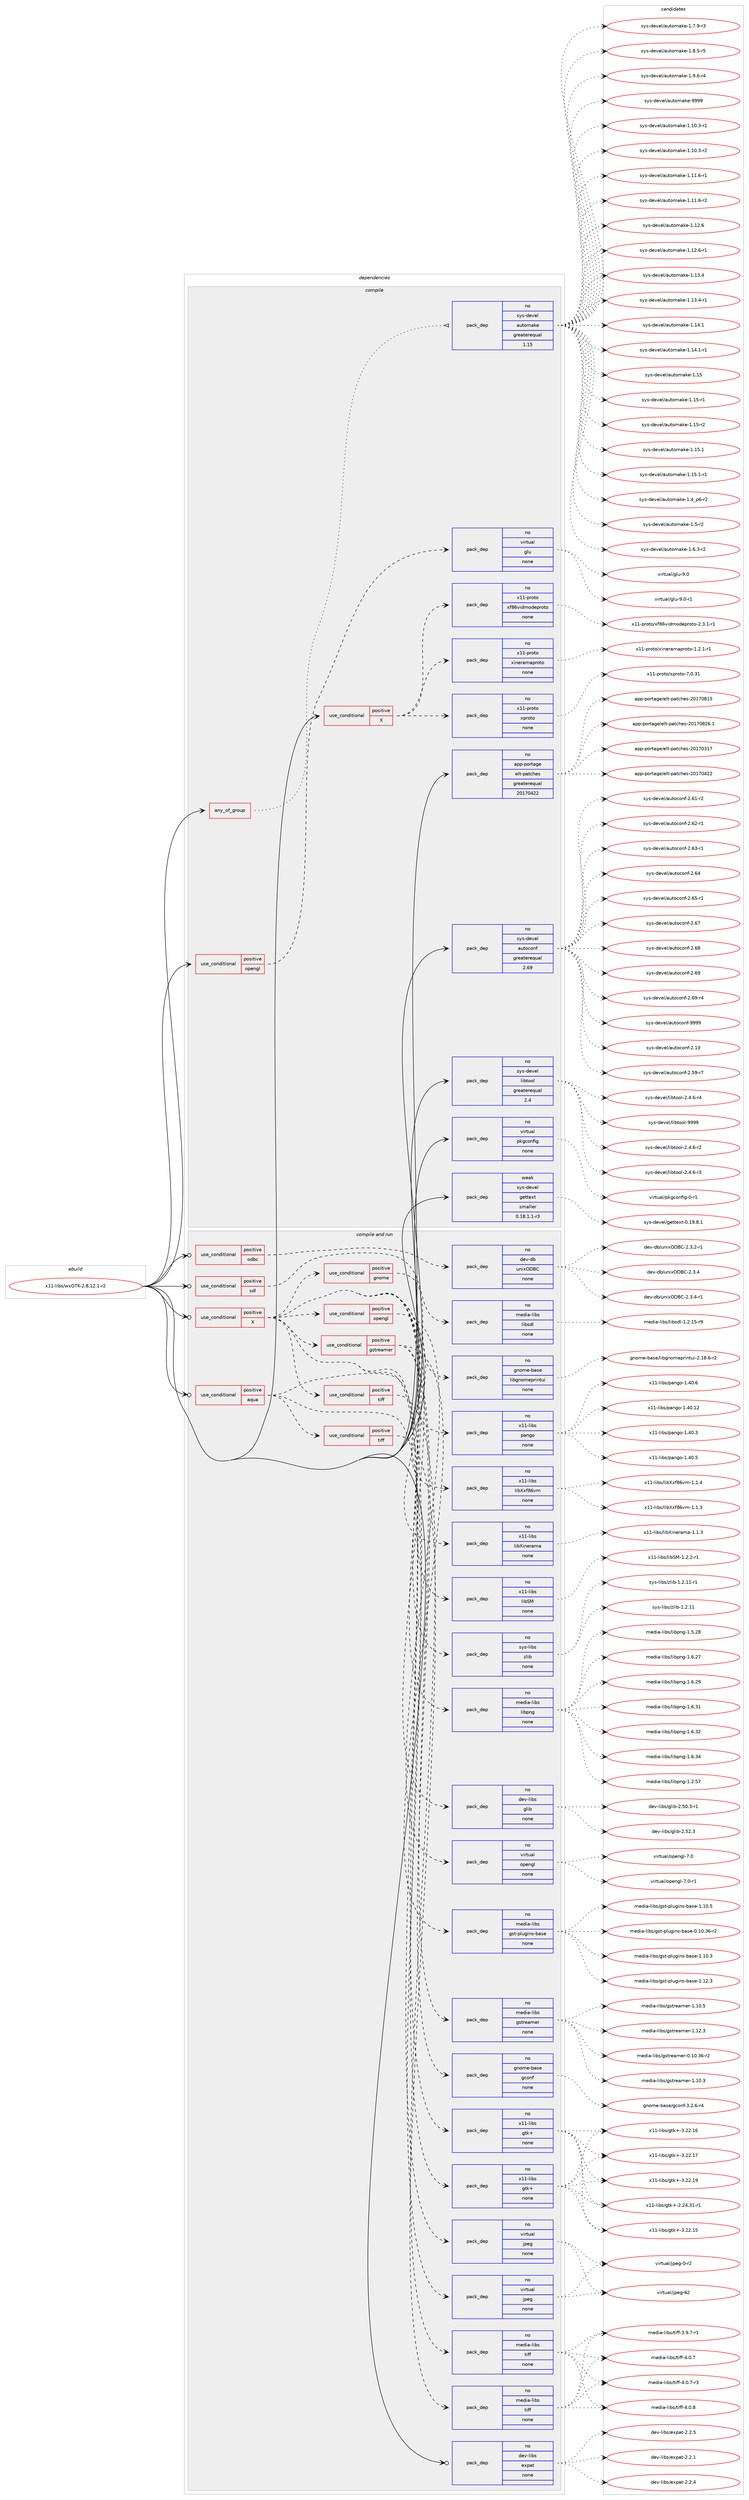 digraph prolog {

# *************
# Graph options
# *************

newrank=true;
concentrate=true;
compound=true;
graph [rankdir=LR,fontname=Helvetica,fontsize=10,ranksep=1.5];#, ranksep=2.5, nodesep=0.2];
edge  [arrowhead=vee];
node  [fontname=Helvetica,fontsize=10];

# **********
# The ebuild
# **********

subgraph cluster_leftcol {
color=gray;
rank=same;
label=<<i>ebuild</i>>;
id [label="x11-libs/wxGTK-2.8.12.1-r2", color=red, width=4, href="../x11-libs/wxGTK-2.8.12.1-r2.svg"];
}

# ****************
# The dependencies
# ****************

subgraph cluster_midcol {
color=gray;
label=<<i>dependencies</i>>;
subgraph cluster_compile {
fillcolor="#eeeeee";
style=filled;
label=<<i>compile</i>>;
subgraph any9407 {
dependency520731 [label=<<TABLE BORDER="0" CELLBORDER="1" CELLSPACING="0" CELLPADDING="4"><TR><TD CELLPADDING="10">any_of_group</TD></TR></TABLE>>, shape=none, color=red];subgraph pack388108 {
dependency520732 [label=<<TABLE BORDER="0" CELLBORDER="1" CELLSPACING="0" CELLPADDING="4" WIDTH="220"><TR><TD ROWSPAN="6" CELLPADDING="30">pack_dep</TD></TR><TR><TD WIDTH="110">no</TD></TR><TR><TD>sys-devel</TD></TR><TR><TD>automake</TD></TR><TR><TD>greaterequal</TD></TR><TR><TD>1.15</TD></TR></TABLE>>, shape=none, color=blue];
}
dependency520731:e -> dependency520732:w [weight=20,style="dotted",arrowhead="oinv"];
}
id:e -> dependency520731:w [weight=20,style="solid",arrowhead="vee"];
subgraph cond122873 {
dependency520733 [label=<<TABLE BORDER="0" CELLBORDER="1" CELLSPACING="0" CELLPADDING="4"><TR><TD ROWSPAN="3" CELLPADDING="10">use_conditional</TD></TR><TR><TD>positive</TD></TR><TR><TD>X</TD></TR></TABLE>>, shape=none, color=red];
subgraph pack388109 {
dependency520734 [label=<<TABLE BORDER="0" CELLBORDER="1" CELLSPACING="0" CELLPADDING="4" WIDTH="220"><TR><TD ROWSPAN="6" CELLPADDING="30">pack_dep</TD></TR><TR><TD WIDTH="110">no</TD></TR><TR><TD>x11-proto</TD></TR><TR><TD>xproto</TD></TR><TR><TD>none</TD></TR><TR><TD></TD></TR></TABLE>>, shape=none, color=blue];
}
dependency520733:e -> dependency520734:w [weight=20,style="dashed",arrowhead="vee"];
subgraph pack388110 {
dependency520735 [label=<<TABLE BORDER="0" CELLBORDER="1" CELLSPACING="0" CELLPADDING="4" WIDTH="220"><TR><TD ROWSPAN="6" CELLPADDING="30">pack_dep</TD></TR><TR><TD WIDTH="110">no</TD></TR><TR><TD>x11-proto</TD></TR><TR><TD>xineramaproto</TD></TR><TR><TD>none</TD></TR><TR><TD></TD></TR></TABLE>>, shape=none, color=blue];
}
dependency520733:e -> dependency520735:w [weight=20,style="dashed",arrowhead="vee"];
subgraph pack388111 {
dependency520736 [label=<<TABLE BORDER="0" CELLBORDER="1" CELLSPACING="0" CELLPADDING="4" WIDTH="220"><TR><TD ROWSPAN="6" CELLPADDING="30">pack_dep</TD></TR><TR><TD WIDTH="110">no</TD></TR><TR><TD>x11-proto</TD></TR><TR><TD>xf86vidmodeproto</TD></TR><TR><TD>none</TD></TR><TR><TD></TD></TR></TABLE>>, shape=none, color=blue];
}
dependency520733:e -> dependency520736:w [weight=20,style="dashed",arrowhead="vee"];
}
id:e -> dependency520733:w [weight=20,style="solid",arrowhead="vee"];
subgraph cond122874 {
dependency520737 [label=<<TABLE BORDER="0" CELLBORDER="1" CELLSPACING="0" CELLPADDING="4"><TR><TD ROWSPAN="3" CELLPADDING="10">use_conditional</TD></TR><TR><TD>positive</TD></TR><TR><TD>opengl</TD></TR></TABLE>>, shape=none, color=red];
subgraph pack388112 {
dependency520738 [label=<<TABLE BORDER="0" CELLBORDER="1" CELLSPACING="0" CELLPADDING="4" WIDTH="220"><TR><TD ROWSPAN="6" CELLPADDING="30">pack_dep</TD></TR><TR><TD WIDTH="110">no</TD></TR><TR><TD>virtual</TD></TR><TR><TD>glu</TD></TR><TR><TD>none</TD></TR><TR><TD></TD></TR></TABLE>>, shape=none, color=blue];
}
dependency520737:e -> dependency520738:w [weight=20,style="dashed",arrowhead="vee"];
}
id:e -> dependency520737:w [weight=20,style="solid",arrowhead="vee"];
subgraph pack388113 {
dependency520739 [label=<<TABLE BORDER="0" CELLBORDER="1" CELLSPACING="0" CELLPADDING="4" WIDTH="220"><TR><TD ROWSPAN="6" CELLPADDING="30">pack_dep</TD></TR><TR><TD WIDTH="110">no</TD></TR><TR><TD>app-portage</TD></TR><TR><TD>elt-patches</TD></TR><TR><TD>greaterequal</TD></TR><TR><TD>20170422</TD></TR></TABLE>>, shape=none, color=blue];
}
id:e -> dependency520739:w [weight=20,style="solid",arrowhead="vee"];
subgraph pack388114 {
dependency520740 [label=<<TABLE BORDER="0" CELLBORDER="1" CELLSPACING="0" CELLPADDING="4" WIDTH="220"><TR><TD ROWSPAN="6" CELLPADDING="30">pack_dep</TD></TR><TR><TD WIDTH="110">no</TD></TR><TR><TD>sys-devel</TD></TR><TR><TD>autoconf</TD></TR><TR><TD>greaterequal</TD></TR><TR><TD>2.69</TD></TR></TABLE>>, shape=none, color=blue];
}
id:e -> dependency520740:w [weight=20,style="solid",arrowhead="vee"];
subgraph pack388115 {
dependency520741 [label=<<TABLE BORDER="0" CELLBORDER="1" CELLSPACING="0" CELLPADDING="4" WIDTH="220"><TR><TD ROWSPAN="6" CELLPADDING="30">pack_dep</TD></TR><TR><TD WIDTH="110">no</TD></TR><TR><TD>sys-devel</TD></TR><TR><TD>libtool</TD></TR><TR><TD>greaterequal</TD></TR><TR><TD>2.4</TD></TR></TABLE>>, shape=none, color=blue];
}
id:e -> dependency520741:w [weight=20,style="solid",arrowhead="vee"];
subgraph pack388116 {
dependency520742 [label=<<TABLE BORDER="0" CELLBORDER="1" CELLSPACING="0" CELLPADDING="4" WIDTH="220"><TR><TD ROWSPAN="6" CELLPADDING="30">pack_dep</TD></TR><TR><TD WIDTH="110">no</TD></TR><TR><TD>virtual</TD></TR><TR><TD>pkgconfig</TD></TR><TR><TD>none</TD></TR><TR><TD></TD></TR></TABLE>>, shape=none, color=blue];
}
id:e -> dependency520742:w [weight=20,style="solid",arrowhead="vee"];
subgraph pack388117 {
dependency520743 [label=<<TABLE BORDER="0" CELLBORDER="1" CELLSPACING="0" CELLPADDING="4" WIDTH="220"><TR><TD ROWSPAN="6" CELLPADDING="30">pack_dep</TD></TR><TR><TD WIDTH="110">weak</TD></TR><TR><TD>sys-devel</TD></TR><TR><TD>gettext</TD></TR><TR><TD>smaller</TD></TR><TR><TD>0.18.1.1-r3</TD></TR></TABLE>>, shape=none, color=blue];
}
id:e -> dependency520743:w [weight=20,style="solid",arrowhead="vee"];
}
subgraph cluster_compileandrun {
fillcolor="#eeeeee";
style=filled;
label=<<i>compile and run</i>>;
subgraph cond122875 {
dependency520744 [label=<<TABLE BORDER="0" CELLBORDER="1" CELLSPACING="0" CELLPADDING="4"><TR><TD ROWSPAN="3" CELLPADDING="10">use_conditional</TD></TR><TR><TD>positive</TD></TR><TR><TD>X</TD></TR></TABLE>>, shape=none, color=red];
subgraph pack388118 {
dependency520745 [label=<<TABLE BORDER="0" CELLBORDER="1" CELLSPACING="0" CELLPADDING="4" WIDTH="220"><TR><TD ROWSPAN="6" CELLPADDING="30">pack_dep</TD></TR><TR><TD WIDTH="110">no</TD></TR><TR><TD>dev-libs</TD></TR><TR><TD>glib</TD></TR><TR><TD>none</TD></TR><TR><TD></TD></TR></TABLE>>, shape=none, color=blue];
}
dependency520744:e -> dependency520745:w [weight=20,style="dashed",arrowhead="vee"];
subgraph pack388119 {
dependency520746 [label=<<TABLE BORDER="0" CELLBORDER="1" CELLSPACING="0" CELLPADDING="4" WIDTH="220"><TR><TD ROWSPAN="6" CELLPADDING="30">pack_dep</TD></TR><TR><TD WIDTH="110">no</TD></TR><TR><TD>media-libs</TD></TR><TR><TD>libpng</TD></TR><TR><TD>none</TD></TR><TR><TD></TD></TR></TABLE>>, shape=none, color=blue];
}
dependency520744:e -> dependency520746:w [weight=20,style="dashed",arrowhead="vee"];
subgraph pack388120 {
dependency520747 [label=<<TABLE BORDER="0" CELLBORDER="1" CELLSPACING="0" CELLPADDING="4" WIDTH="220"><TR><TD ROWSPAN="6" CELLPADDING="30">pack_dep</TD></TR><TR><TD WIDTH="110">no</TD></TR><TR><TD>sys-libs</TD></TR><TR><TD>zlib</TD></TR><TR><TD>none</TD></TR><TR><TD></TD></TR></TABLE>>, shape=none, color=blue];
}
dependency520744:e -> dependency520747:w [weight=20,style="dashed",arrowhead="vee"];
subgraph pack388121 {
dependency520748 [label=<<TABLE BORDER="0" CELLBORDER="1" CELLSPACING="0" CELLPADDING="4" WIDTH="220"><TR><TD ROWSPAN="6" CELLPADDING="30">pack_dep</TD></TR><TR><TD WIDTH="110">no</TD></TR><TR><TD>virtual</TD></TR><TR><TD>jpeg</TD></TR><TR><TD>none</TD></TR><TR><TD></TD></TR></TABLE>>, shape=none, color=blue];
}
dependency520744:e -> dependency520748:w [weight=20,style="dashed",arrowhead="vee"];
subgraph pack388122 {
dependency520749 [label=<<TABLE BORDER="0" CELLBORDER="1" CELLSPACING="0" CELLPADDING="4" WIDTH="220"><TR><TD ROWSPAN="6" CELLPADDING="30">pack_dep</TD></TR><TR><TD WIDTH="110">no</TD></TR><TR><TD>x11-libs</TD></TR><TR><TD>gtk+</TD></TR><TR><TD>none</TD></TR><TR><TD></TD></TR></TABLE>>, shape=none, color=blue];
}
dependency520744:e -> dependency520749:w [weight=20,style="dashed",arrowhead="vee"];
subgraph pack388123 {
dependency520750 [label=<<TABLE BORDER="0" CELLBORDER="1" CELLSPACING="0" CELLPADDING="4" WIDTH="220"><TR><TD ROWSPAN="6" CELLPADDING="30">pack_dep</TD></TR><TR><TD WIDTH="110">no</TD></TR><TR><TD>x11-libs</TD></TR><TR><TD>libSM</TD></TR><TR><TD>none</TD></TR><TR><TD></TD></TR></TABLE>>, shape=none, color=blue];
}
dependency520744:e -> dependency520750:w [weight=20,style="dashed",arrowhead="vee"];
subgraph pack388124 {
dependency520751 [label=<<TABLE BORDER="0" CELLBORDER="1" CELLSPACING="0" CELLPADDING="4" WIDTH="220"><TR><TD ROWSPAN="6" CELLPADDING="30">pack_dep</TD></TR><TR><TD WIDTH="110">no</TD></TR><TR><TD>x11-libs</TD></TR><TR><TD>libXinerama</TD></TR><TR><TD>none</TD></TR><TR><TD></TD></TR></TABLE>>, shape=none, color=blue];
}
dependency520744:e -> dependency520751:w [weight=20,style="dashed",arrowhead="vee"];
subgraph pack388125 {
dependency520752 [label=<<TABLE BORDER="0" CELLBORDER="1" CELLSPACING="0" CELLPADDING="4" WIDTH="220"><TR><TD ROWSPAN="6" CELLPADDING="30">pack_dep</TD></TR><TR><TD WIDTH="110">no</TD></TR><TR><TD>x11-libs</TD></TR><TR><TD>libXxf86vm</TD></TR><TR><TD>none</TD></TR><TR><TD></TD></TR></TABLE>>, shape=none, color=blue];
}
dependency520744:e -> dependency520752:w [weight=20,style="dashed",arrowhead="vee"];
subgraph pack388126 {
dependency520753 [label=<<TABLE BORDER="0" CELLBORDER="1" CELLSPACING="0" CELLPADDING="4" WIDTH="220"><TR><TD ROWSPAN="6" CELLPADDING="30">pack_dep</TD></TR><TR><TD WIDTH="110">no</TD></TR><TR><TD>x11-libs</TD></TR><TR><TD>pango</TD></TR><TR><TD>none</TD></TR><TR><TD></TD></TR></TABLE>>, shape=none, color=blue];
}
dependency520744:e -> dependency520753:w [weight=20,style="dashed",arrowhead="vee"];
subgraph cond122876 {
dependency520754 [label=<<TABLE BORDER="0" CELLBORDER="1" CELLSPACING="0" CELLPADDING="4"><TR><TD ROWSPAN="3" CELLPADDING="10">use_conditional</TD></TR><TR><TD>positive</TD></TR><TR><TD>gnome</TD></TR></TABLE>>, shape=none, color=red];
subgraph pack388127 {
dependency520755 [label=<<TABLE BORDER="0" CELLBORDER="1" CELLSPACING="0" CELLPADDING="4" WIDTH="220"><TR><TD ROWSPAN="6" CELLPADDING="30">pack_dep</TD></TR><TR><TD WIDTH="110">no</TD></TR><TR><TD>gnome-base</TD></TR><TR><TD>libgnomeprintui</TD></TR><TR><TD>none</TD></TR><TR><TD></TD></TR></TABLE>>, shape=none, color=blue];
}
dependency520754:e -> dependency520755:w [weight=20,style="dashed",arrowhead="vee"];
}
dependency520744:e -> dependency520754:w [weight=20,style="dashed",arrowhead="vee"];
subgraph cond122877 {
dependency520756 [label=<<TABLE BORDER="0" CELLBORDER="1" CELLSPACING="0" CELLPADDING="4"><TR><TD ROWSPAN="3" CELLPADDING="10">use_conditional</TD></TR><TR><TD>positive</TD></TR><TR><TD>gstreamer</TD></TR></TABLE>>, shape=none, color=red];
subgraph pack388128 {
dependency520757 [label=<<TABLE BORDER="0" CELLBORDER="1" CELLSPACING="0" CELLPADDING="4" WIDTH="220"><TR><TD ROWSPAN="6" CELLPADDING="30">pack_dep</TD></TR><TR><TD WIDTH="110">no</TD></TR><TR><TD>gnome-base</TD></TR><TR><TD>gconf</TD></TR><TR><TD>none</TD></TR><TR><TD></TD></TR></TABLE>>, shape=none, color=blue];
}
dependency520756:e -> dependency520757:w [weight=20,style="dashed",arrowhead="vee"];
subgraph pack388129 {
dependency520758 [label=<<TABLE BORDER="0" CELLBORDER="1" CELLSPACING="0" CELLPADDING="4" WIDTH="220"><TR><TD ROWSPAN="6" CELLPADDING="30">pack_dep</TD></TR><TR><TD WIDTH="110">no</TD></TR><TR><TD>media-libs</TD></TR><TR><TD>gstreamer</TD></TR><TR><TD>none</TD></TR><TR><TD></TD></TR></TABLE>>, shape=none, color=blue];
}
dependency520756:e -> dependency520758:w [weight=20,style="dashed",arrowhead="vee"];
subgraph pack388130 {
dependency520759 [label=<<TABLE BORDER="0" CELLBORDER="1" CELLSPACING="0" CELLPADDING="4" WIDTH="220"><TR><TD ROWSPAN="6" CELLPADDING="30">pack_dep</TD></TR><TR><TD WIDTH="110">no</TD></TR><TR><TD>media-libs</TD></TR><TR><TD>gst-plugins-base</TD></TR><TR><TD>none</TD></TR><TR><TD></TD></TR></TABLE>>, shape=none, color=blue];
}
dependency520756:e -> dependency520759:w [weight=20,style="dashed",arrowhead="vee"];
}
dependency520744:e -> dependency520756:w [weight=20,style="dashed",arrowhead="vee"];
subgraph cond122878 {
dependency520760 [label=<<TABLE BORDER="0" CELLBORDER="1" CELLSPACING="0" CELLPADDING="4"><TR><TD ROWSPAN="3" CELLPADDING="10">use_conditional</TD></TR><TR><TD>positive</TD></TR><TR><TD>opengl</TD></TR></TABLE>>, shape=none, color=red];
subgraph pack388131 {
dependency520761 [label=<<TABLE BORDER="0" CELLBORDER="1" CELLSPACING="0" CELLPADDING="4" WIDTH="220"><TR><TD ROWSPAN="6" CELLPADDING="30">pack_dep</TD></TR><TR><TD WIDTH="110">no</TD></TR><TR><TD>virtual</TD></TR><TR><TD>opengl</TD></TR><TR><TD>none</TD></TR><TR><TD></TD></TR></TABLE>>, shape=none, color=blue];
}
dependency520760:e -> dependency520761:w [weight=20,style="dashed",arrowhead="vee"];
}
dependency520744:e -> dependency520760:w [weight=20,style="dashed",arrowhead="vee"];
subgraph cond122879 {
dependency520762 [label=<<TABLE BORDER="0" CELLBORDER="1" CELLSPACING="0" CELLPADDING="4"><TR><TD ROWSPAN="3" CELLPADDING="10">use_conditional</TD></TR><TR><TD>positive</TD></TR><TR><TD>tiff</TD></TR></TABLE>>, shape=none, color=red];
subgraph pack388132 {
dependency520763 [label=<<TABLE BORDER="0" CELLBORDER="1" CELLSPACING="0" CELLPADDING="4" WIDTH="220"><TR><TD ROWSPAN="6" CELLPADDING="30">pack_dep</TD></TR><TR><TD WIDTH="110">no</TD></TR><TR><TD>media-libs</TD></TR><TR><TD>tiff</TD></TR><TR><TD>none</TD></TR><TR><TD></TD></TR></TABLE>>, shape=none, color=blue];
}
dependency520762:e -> dependency520763:w [weight=20,style="dashed",arrowhead="vee"];
}
dependency520744:e -> dependency520762:w [weight=20,style="dashed",arrowhead="vee"];
}
id:e -> dependency520744:w [weight=20,style="solid",arrowhead="odotvee"];
subgraph cond122880 {
dependency520764 [label=<<TABLE BORDER="0" CELLBORDER="1" CELLSPACING="0" CELLPADDING="4"><TR><TD ROWSPAN="3" CELLPADDING="10">use_conditional</TD></TR><TR><TD>positive</TD></TR><TR><TD>aqua</TD></TR></TABLE>>, shape=none, color=red];
subgraph pack388133 {
dependency520765 [label=<<TABLE BORDER="0" CELLBORDER="1" CELLSPACING="0" CELLPADDING="4" WIDTH="220"><TR><TD ROWSPAN="6" CELLPADDING="30">pack_dep</TD></TR><TR><TD WIDTH="110">no</TD></TR><TR><TD>x11-libs</TD></TR><TR><TD>gtk+</TD></TR><TR><TD>none</TD></TR><TR><TD></TD></TR></TABLE>>, shape=none, color=blue];
}
dependency520764:e -> dependency520765:w [weight=20,style="dashed",arrowhead="vee"];
subgraph pack388134 {
dependency520766 [label=<<TABLE BORDER="0" CELLBORDER="1" CELLSPACING="0" CELLPADDING="4" WIDTH="220"><TR><TD ROWSPAN="6" CELLPADDING="30">pack_dep</TD></TR><TR><TD WIDTH="110">no</TD></TR><TR><TD>virtual</TD></TR><TR><TD>jpeg</TD></TR><TR><TD>none</TD></TR><TR><TD></TD></TR></TABLE>>, shape=none, color=blue];
}
dependency520764:e -> dependency520766:w [weight=20,style="dashed",arrowhead="vee"];
subgraph cond122881 {
dependency520767 [label=<<TABLE BORDER="0" CELLBORDER="1" CELLSPACING="0" CELLPADDING="4"><TR><TD ROWSPAN="3" CELLPADDING="10">use_conditional</TD></TR><TR><TD>positive</TD></TR><TR><TD>tiff</TD></TR></TABLE>>, shape=none, color=red];
subgraph pack388135 {
dependency520768 [label=<<TABLE BORDER="0" CELLBORDER="1" CELLSPACING="0" CELLPADDING="4" WIDTH="220"><TR><TD ROWSPAN="6" CELLPADDING="30">pack_dep</TD></TR><TR><TD WIDTH="110">no</TD></TR><TR><TD>media-libs</TD></TR><TR><TD>tiff</TD></TR><TR><TD>none</TD></TR><TR><TD></TD></TR></TABLE>>, shape=none, color=blue];
}
dependency520767:e -> dependency520768:w [weight=20,style="dashed",arrowhead="vee"];
}
dependency520764:e -> dependency520767:w [weight=20,style="dashed",arrowhead="vee"];
}
id:e -> dependency520764:w [weight=20,style="solid",arrowhead="odotvee"];
subgraph cond122882 {
dependency520769 [label=<<TABLE BORDER="0" CELLBORDER="1" CELLSPACING="0" CELLPADDING="4"><TR><TD ROWSPAN="3" CELLPADDING="10">use_conditional</TD></TR><TR><TD>positive</TD></TR><TR><TD>odbc</TD></TR></TABLE>>, shape=none, color=red];
subgraph pack388136 {
dependency520770 [label=<<TABLE BORDER="0" CELLBORDER="1" CELLSPACING="0" CELLPADDING="4" WIDTH="220"><TR><TD ROWSPAN="6" CELLPADDING="30">pack_dep</TD></TR><TR><TD WIDTH="110">no</TD></TR><TR><TD>dev-db</TD></TR><TR><TD>unixODBC</TD></TR><TR><TD>none</TD></TR><TR><TD></TD></TR></TABLE>>, shape=none, color=blue];
}
dependency520769:e -> dependency520770:w [weight=20,style="dashed",arrowhead="vee"];
}
id:e -> dependency520769:w [weight=20,style="solid",arrowhead="odotvee"];
subgraph cond122883 {
dependency520771 [label=<<TABLE BORDER="0" CELLBORDER="1" CELLSPACING="0" CELLPADDING="4"><TR><TD ROWSPAN="3" CELLPADDING="10">use_conditional</TD></TR><TR><TD>positive</TD></TR><TR><TD>sdl</TD></TR></TABLE>>, shape=none, color=red];
subgraph pack388137 {
dependency520772 [label=<<TABLE BORDER="0" CELLBORDER="1" CELLSPACING="0" CELLPADDING="4" WIDTH="220"><TR><TD ROWSPAN="6" CELLPADDING="30">pack_dep</TD></TR><TR><TD WIDTH="110">no</TD></TR><TR><TD>media-libs</TD></TR><TR><TD>libsdl</TD></TR><TR><TD>none</TD></TR><TR><TD></TD></TR></TABLE>>, shape=none, color=blue];
}
dependency520771:e -> dependency520772:w [weight=20,style="dashed",arrowhead="vee"];
}
id:e -> dependency520771:w [weight=20,style="solid",arrowhead="odotvee"];
subgraph pack388138 {
dependency520773 [label=<<TABLE BORDER="0" CELLBORDER="1" CELLSPACING="0" CELLPADDING="4" WIDTH="220"><TR><TD ROWSPAN="6" CELLPADDING="30">pack_dep</TD></TR><TR><TD WIDTH="110">no</TD></TR><TR><TD>dev-libs</TD></TR><TR><TD>expat</TD></TR><TR><TD>none</TD></TR><TR><TD></TD></TR></TABLE>>, shape=none, color=blue];
}
id:e -> dependency520773:w [weight=20,style="solid",arrowhead="odotvee"];
}
subgraph cluster_run {
fillcolor="#eeeeee";
style=filled;
label=<<i>run</i>>;
}
}

# **************
# The candidates
# **************

subgraph cluster_choices {
rank=same;
color=gray;
label=<<i>candidates</i>>;

subgraph choice388108 {
color=black;
nodesep=1;
choice11512111545100101118101108479711711611110997107101454946494846514511449 [label="sys-devel/automake-1.10.3-r1", color=red, width=4,href="../sys-devel/automake-1.10.3-r1.svg"];
choice11512111545100101118101108479711711611110997107101454946494846514511450 [label="sys-devel/automake-1.10.3-r2", color=red, width=4,href="../sys-devel/automake-1.10.3-r2.svg"];
choice11512111545100101118101108479711711611110997107101454946494946544511449 [label="sys-devel/automake-1.11.6-r1", color=red, width=4,href="../sys-devel/automake-1.11.6-r1.svg"];
choice11512111545100101118101108479711711611110997107101454946494946544511450 [label="sys-devel/automake-1.11.6-r2", color=red, width=4,href="../sys-devel/automake-1.11.6-r2.svg"];
choice1151211154510010111810110847971171161111099710710145494649504654 [label="sys-devel/automake-1.12.6", color=red, width=4,href="../sys-devel/automake-1.12.6.svg"];
choice11512111545100101118101108479711711611110997107101454946495046544511449 [label="sys-devel/automake-1.12.6-r1", color=red, width=4,href="../sys-devel/automake-1.12.6-r1.svg"];
choice1151211154510010111810110847971171161111099710710145494649514652 [label="sys-devel/automake-1.13.4", color=red, width=4,href="../sys-devel/automake-1.13.4.svg"];
choice11512111545100101118101108479711711611110997107101454946495146524511449 [label="sys-devel/automake-1.13.4-r1", color=red, width=4,href="../sys-devel/automake-1.13.4-r1.svg"];
choice1151211154510010111810110847971171161111099710710145494649524649 [label="sys-devel/automake-1.14.1", color=red, width=4,href="../sys-devel/automake-1.14.1.svg"];
choice11512111545100101118101108479711711611110997107101454946495246494511449 [label="sys-devel/automake-1.14.1-r1", color=red, width=4,href="../sys-devel/automake-1.14.1-r1.svg"];
choice115121115451001011181011084797117116111109971071014549464953 [label="sys-devel/automake-1.15", color=red, width=4,href="../sys-devel/automake-1.15.svg"];
choice1151211154510010111810110847971171161111099710710145494649534511449 [label="sys-devel/automake-1.15-r1", color=red, width=4,href="../sys-devel/automake-1.15-r1.svg"];
choice1151211154510010111810110847971171161111099710710145494649534511450 [label="sys-devel/automake-1.15-r2", color=red, width=4,href="../sys-devel/automake-1.15-r2.svg"];
choice1151211154510010111810110847971171161111099710710145494649534649 [label="sys-devel/automake-1.15.1", color=red, width=4,href="../sys-devel/automake-1.15.1.svg"];
choice11512111545100101118101108479711711611110997107101454946495346494511449 [label="sys-devel/automake-1.15.1-r1", color=red, width=4,href="../sys-devel/automake-1.15.1-r1.svg"];
choice115121115451001011181011084797117116111109971071014549465295112544511450 [label="sys-devel/automake-1.4_p6-r2", color=red, width=4,href="../sys-devel/automake-1.4_p6-r2.svg"];
choice11512111545100101118101108479711711611110997107101454946534511450 [label="sys-devel/automake-1.5-r2", color=red, width=4,href="../sys-devel/automake-1.5-r2.svg"];
choice115121115451001011181011084797117116111109971071014549465446514511450 [label="sys-devel/automake-1.6.3-r2", color=red, width=4,href="../sys-devel/automake-1.6.3-r2.svg"];
choice115121115451001011181011084797117116111109971071014549465546574511451 [label="sys-devel/automake-1.7.9-r3", color=red, width=4,href="../sys-devel/automake-1.7.9-r3.svg"];
choice115121115451001011181011084797117116111109971071014549465646534511453 [label="sys-devel/automake-1.8.5-r5", color=red, width=4,href="../sys-devel/automake-1.8.5-r5.svg"];
choice115121115451001011181011084797117116111109971071014549465746544511452 [label="sys-devel/automake-1.9.6-r4", color=red, width=4,href="../sys-devel/automake-1.9.6-r4.svg"];
choice115121115451001011181011084797117116111109971071014557575757 [label="sys-devel/automake-9999", color=red, width=4,href="../sys-devel/automake-9999.svg"];
dependency520732:e -> choice11512111545100101118101108479711711611110997107101454946494846514511449:w [style=dotted,weight="100"];
dependency520732:e -> choice11512111545100101118101108479711711611110997107101454946494846514511450:w [style=dotted,weight="100"];
dependency520732:e -> choice11512111545100101118101108479711711611110997107101454946494946544511449:w [style=dotted,weight="100"];
dependency520732:e -> choice11512111545100101118101108479711711611110997107101454946494946544511450:w [style=dotted,weight="100"];
dependency520732:e -> choice1151211154510010111810110847971171161111099710710145494649504654:w [style=dotted,weight="100"];
dependency520732:e -> choice11512111545100101118101108479711711611110997107101454946495046544511449:w [style=dotted,weight="100"];
dependency520732:e -> choice1151211154510010111810110847971171161111099710710145494649514652:w [style=dotted,weight="100"];
dependency520732:e -> choice11512111545100101118101108479711711611110997107101454946495146524511449:w [style=dotted,weight="100"];
dependency520732:e -> choice1151211154510010111810110847971171161111099710710145494649524649:w [style=dotted,weight="100"];
dependency520732:e -> choice11512111545100101118101108479711711611110997107101454946495246494511449:w [style=dotted,weight="100"];
dependency520732:e -> choice115121115451001011181011084797117116111109971071014549464953:w [style=dotted,weight="100"];
dependency520732:e -> choice1151211154510010111810110847971171161111099710710145494649534511449:w [style=dotted,weight="100"];
dependency520732:e -> choice1151211154510010111810110847971171161111099710710145494649534511450:w [style=dotted,weight="100"];
dependency520732:e -> choice1151211154510010111810110847971171161111099710710145494649534649:w [style=dotted,weight="100"];
dependency520732:e -> choice11512111545100101118101108479711711611110997107101454946495346494511449:w [style=dotted,weight="100"];
dependency520732:e -> choice115121115451001011181011084797117116111109971071014549465295112544511450:w [style=dotted,weight="100"];
dependency520732:e -> choice11512111545100101118101108479711711611110997107101454946534511450:w [style=dotted,weight="100"];
dependency520732:e -> choice115121115451001011181011084797117116111109971071014549465446514511450:w [style=dotted,weight="100"];
dependency520732:e -> choice115121115451001011181011084797117116111109971071014549465546574511451:w [style=dotted,weight="100"];
dependency520732:e -> choice115121115451001011181011084797117116111109971071014549465646534511453:w [style=dotted,weight="100"];
dependency520732:e -> choice115121115451001011181011084797117116111109971071014549465746544511452:w [style=dotted,weight="100"];
dependency520732:e -> choice115121115451001011181011084797117116111109971071014557575757:w [style=dotted,weight="100"];
}
subgraph choice388109 {
color=black;
nodesep=1;
choice1204949451121141111161114712011211411111611145554648465149 [label="x11-proto/xproto-7.0.31", color=red, width=4,href="../x11-proto/xproto-7.0.31.svg"];
dependency520734:e -> choice1204949451121141111161114712011211411111611145554648465149:w [style=dotted,weight="100"];
}
subgraph choice388110 {
color=black;
nodesep=1;
choice1204949451121141111161114712010511010111497109971121141111161114549465046494511449 [label="x11-proto/xineramaproto-1.2.1-r1", color=red, width=4,href="../x11-proto/xineramaproto-1.2.1-r1.svg"];
dependency520735:e -> choice1204949451121141111161114712010511010111497109971121141111161114549465046494511449:w [style=dotted,weight="100"];
}
subgraph choice388111 {
color=black;
nodesep=1;
choice1204949451121141111161114712010256541181051001091111001011121141111161114550465146494511449 [label="x11-proto/xf86vidmodeproto-2.3.1-r1", color=red, width=4,href="../x11-proto/xf86vidmodeproto-2.3.1-r1.svg"];
dependency520736:e -> choice1204949451121141111161114712010256541181051001091111001011121141111161114550465146494511449:w [style=dotted,weight="100"];
}
subgraph choice388112 {
color=black;
nodesep=1;
choice118105114116117971084710310811745574648 [label="virtual/glu-9.0", color=red, width=4,href="../virtual/glu-9.0.svg"];
choice1181051141161179710847103108117455746484511449 [label="virtual/glu-9.0-r1", color=red, width=4,href="../virtual/glu-9.0-r1.svg"];
dependency520738:e -> choice118105114116117971084710310811745574648:w [style=dotted,weight="100"];
dependency520738:e -> choice1181051141161179710847103108117455746484511449:w [style=dotted,weight="100"];
}
subgraph choice388113 {
color=black;
nodesep=1;
choice97112112451121111141169710310147101108116451129711699104101115455048495548514955 [label="app-portage/elt-patches-20170317", color=red, width=4,href="../app-portage/elt-patches-20170317.svg"];
choice97112112451121111141169710310147101108116451129711699104101115455048495548525050 [label="app-portage/elt-patches-20170422", color=red, width=4,href="../app-portage/elt-patches-20170422.svg"];
choice97112112451121111141169710310147101108116451129711699104101115455048495548564953 [label="app-portage/elt-patches-20170815", color=red, width=4,href="../app-portage/elt-patches-20170815.svg"];
choice971121124511211111411697103101471011081164511297116991041011154550484955485650544649 [label="app-portage/elt-patches-20170826.1", color=red, width=4,href="../app-portage/elt-patches-20170826.1.svg"];
dependency520739:e -> choice97112112451121111141169710310147101108116451129711699104101115455048495548514955:w [style=dotted,weight="100"];
dependency520739:e -> choice97112112451121111141169710310147101108116451129711699104101115455048495548525050:w [style=dotted,weight="100"];
dependency520739:e -> choice97112112451121111141169710310147101108116451129711699104101115455048495548564953:w [style=dotted,weight="100"];
dependency520739:e -> choice971121124511211111411697103101471011081164511297116991041011154550484955485650544649:w [style=dotted,weight="100"];
}
subgraph choice388114 {
color=black;
nodesep=1;
choice115121115451001011181011084797117116111991111101024550464951 [label="sys-devel/autoconf-2.13", color=red, width=4,href="../sys-devel/autoconf-2.13.svg"];
choice1151211154510010111810110847971171161119911111010245504653574511455 [label="sys-devel/autoconf-2.59-r7", color=red, width=4,href="../sys-devel/autoconf-2.59-r7.svg"];
choice1151211154510010111810110847971171161119911111010245504654494511450 [label="sys-devel/autoconf-2.61-r2", color=red, width=4,href="../sys-devel/autoconf-2.61-r2.svg"];
choice1151211154510010111810110847971171161119911111010245504654504511449 [label="sys-devel/autoconf-2.62-r1", color=red, width=4,href="../sys-devel/autoconf-2.62-r1.svg"];
choice1151211154510010111810110847971171161119911111010245504654514511449 [label="sys-devel/autoconf-2.63-r1", color=red, width=4,href="../sys-devel/autoconf-2.63-r1.svg"];
choice115121115451001011181011084797117116111991111101024550465452 [label="sys-devel/autoconf-2.64", color=red, width=4,href="../sys-devel/autoconf-2.64.svg"];
choice1151211154510010111810110847971171161119911111010245504654534511449 [label="sys-devel/autoconf-2.65-r1", color=red, width=4,href="../sys-devel/autoconf-2.65-r1.svg"];
choice115121115451001011181011084797117116111991111101024550465455 [label="sys-devel/autoconf-2.67", color=red, width=4,href="../sys-devel/autoconf-2.67.svg"];
choice115121115451001011181011084797117116111991111101024550465456 [label="sys-devel/autoconf-2.68", color=red, width=4,href="../sys-devel/autoconf-2.68.svg"];
choice115121115451001011181011084797117116111991111101024550465457 [label="sys-devel/autoconf-2.69", color=red, width=4,href="../sys-devel/autoconf-2.69.svg"];
choice1151211154510010111810110847971171161119911111010245504654574511452 [label="sys-devel/autoconf-2.69-r4", color=red, width=4,href="../sys-devel/autoconf-2.69-r4.svg"];
choice115121115451001011181011084797117116111991111101024557575757 [label="sys-devel/autoconf-9999", color=red, width=4,href="../sys-devel/autoconf-9999.svg"];
dependency520740:e -> choice115121115451001011181011084797117116111991111101024550464951:w [style=dotted,weight="100"];
dependency520740:e -> choice1151211154510010111810110847971171161119911111010245504653574511455:w [style=dotted,weight="100"];
dependency520740:e -> choice1151211154510010111810110847971171161119911111010245504654494511450:w [style=dotted,weight="100"];
dependency520740:e -> choice1151211154510010111810110847971171161119911111010245504654504511449:w [style=dotted,weight="100"];
dependency520740:e -> choice1151211154510010111810110847971171161119911111010245504654514511449:w [style=dotted,weight="100"];
dependency520740:e -> choice115121115451001011181011084797117116111991111101024550465452:w [style=dotted,weight="100"];
dependency520740:e -> choice1151211154510010111810110847971171161119911111010245504654534511449:w [style=dotted,weight="100"];
dependency520740:e -> choice115121115451001011181011084797117116111991111101024550465455:w [style=dotted,weight="100"];
dependency520740:e -> choice115121115451001011181011084797117116111991111101024550465456:w [style=dotted,weight="100"];
dependency520740:e -> choice115121115451001011181011084797117116111991111101024550465457:w [style=dotted,weight="100"];
dependency520740:e -> choice1151211154510010111810110847971171161119911111010245504654574511452:w [style=dotted,weight="100"];
dependency520740:e -> choice115121115451001011181011084797117116111991111101024557575757:w [style=dotted,weight="100"];
}
subgraph choice388115 {
color=black;
nodesep=1;
choice1151211154510010111810110847108105981161111111084550465246544511450 [label="sys-devel/libtool-2.4.6-r2", color=red, width=4,href="../sys-devel/libtool-2.4.6-r2.svg"];
choice1151211154510010111810110847108105981161111111084550465246544511451 [label="sys-devel/libtool-2.4.6-r3", color=red, width=4,href="../sys-devel/libtool-2.4.6-r3.svg"];
choice1151211154510010111810110847108105981161111111084550465246544511452 [label="sys-devel/libtool-2.4.6-r4", color=red, width=4,href="../sys-devel/libtool-2.4.6-r4.svg"];
choice1151211154510010111810110847108105981161111111084557575757 [label="sys-devel/libtool-9999", color=red, width=4,href="../sys-devel/libtool-9999.svg"];
dependency520741:e -> choice1151211154510010111810110847108105981161111111084550465246544511450:w [style=dotted,weight="100"];
dependency520741:e -> choice1151211154510010111810110847108105981161111111084550465246544511451:w [style=dotted,weight="100"];
dependency520741:e -> choice1151211154510010111810110847108105981161111111084550465246544511452:w [style=dotted,weight="100"];
dependency520741:e -> choice1151211154510010111810110847108105981161111111084557575757:w [style=dotted,weight="100"];
}
subgraph choice388116 {
color=black;
nodesep=1;
choice11810511411611797108471121071039911111010210510345484511449 [label="virtual/pkgconfig-0-r1", color=red, width=4,href="../virtual/pkgconfig-0-r1.svg"];
dependency520742:e -> choice11810511411611797108471121071039911111010210510345484511449:w [style=dotted,weight="100"];
}
subgraph choice388117 {
color=black;
nodesep=1;
choice1151211154510010111810110847103101116116101120116454846495746564649 [label="sys-devel/gettext-0.19.8.1", color=red, width=4,href="../sys-devel/gettext-0.19.8.1.svg"];
dependency520743:e -> choice1151211154510010111810110847103101116116101120116454846495746564649:w [style=dotted,weight="100"];
}
subgraph choice388118 {
color=black;
nodesep=1;
choice10010111845108105981154710310810598455046534846514511449 [label="dev-libs/glib-2.50.3-r1", color=red, width=4,href="../dev-libs/glib-2.50.3-r1.svg"];
choice1001011184510810598115471031081059845504653504651 [label="dev-libs/glib-2.52.3", color=red, width=4,href="../dev-libs/glib-2.52.3.svg"];
dependency520745:e -> choice10010111845108105981154710310810598455046534846514511449:w [style=dotted,weight="100"];
dependency520745:e -> choice1001011184510810598115471031081059845504653504651:w [style=dotted,weight="100"];
}
subgraph choice388119 {
color=black;
nodesep=1;
choice109101100105974510810598115471081059811211010345494650465355 [label="media-libs/libpng-1.2.57", color=red, width=4,href="../media-libs/libpng-1.2.57.svg"];
choice109101100105974510810598115471081059811211010345494653465056 [label="media-libs/libpng-1.5.28", color=red, width=4,href="../media-libs/libpng-1.5.28.svg"];
choice109101100105974510810598115471081059811211010345494654465055 [label="media-libs/libpng-1.6.27", color=red, width=4,href="../media-libs/libpng-1.6.27.svg"];
choice109101100105974510810598115471081059811211010345494654465057 [label="media-libs/libpng-1.6.29", color=red, width=4,href="../media-libs/libpng-1.6.29.svg"];
choice109101100105974510810598115471081059811211010345494654465149 [label="media-libs/libpng-1.6.31", color=red, width=4,href="../media-libs/libpng-1.6.31.svg"];
choice109101100105974510810598115471081059811211010345494654465150 [label="media-libs/libpng-1.6.32", color=red, width=4,href="../media-libs/libpng-1.6.32.svg"];
choice109101100105974510810598115471081059811211010345494654465152 [label="media-libs/libpng-1.6.34", color=red, width=4,href="../media-libs/libpng-1.6.34.svg"];
dependency520746:e -> choice109101100105974510810598115471081059811211010345494650465355:w [style=dotted,weight="100"];
dependency520746:e -> choice109101100105974510810598115471081059811211010345494653465056:w [style=dotted,weight="100"];
dependency520746:e -> choice109101100105974510810598115471081059811211010345494654465055:w [style=dotted,weight="100"];
dependency520746:e -> choice109101100105974510810598115471081059811211010345494654465057:w [style=dotted,weight="100"];
dependency520746:e -> choice109101100105974510810598115471081059811211010345494654465149:w [style=dotted,weight="100"];
dependency520746:e -> choice109101100105974510810598115471081059811211010345494654465150:w [style=dotted,weight="100"];
dependency520746:e -> choice109101100105974510810598115471081059811211010345494654465152:w [style=dotted,weight="100"];
}
subgraph choice388120 {
color=black;
nodesep=1;
choice1151211154510810598115471221081059845494650464949 [label="sys-libs/zlib-1.2.11", color=red, width=4,href="../sys-libs/zlib-1.2.11.svg"];
choice11512111545108105981154712210810598454946504649494511449 [label="sys-libs/zlib-1.2.11-r1", color=red, width=4,href="../sys-libs/zlib-1.2.11-r1.svg"];
dependency520747:e -> choice1151211154510810598115471221081059845494650464949:w [style=dotted,weight="100"];
dependency520747:e -> choice11512111545108105981154712210810598454946504649494511449:w [style=dotted,weight="100"];
}
subgraph choice388121 {
color=black;
nodesep=1;
choice118105114116117971084710611210110345484511450 [label="virtual/jpeg-0-r2", color=red, width=4,href="../virtual/jpeg-0-r2.svg"];
choice1181051141161179710847106112101103455450 [label="virtual/jpeg-62", color=red, width=4,href="../virtual/jpeg-62.svg"];
dependency520748:e -> choice118105114116117971084710611210110345484511450:w [style=dotted,weight="100"];
dependency520748:e -> choice1181051141161179710847106112101103455450:w [style=dotted,weight="100"];
}
subgraph choice388122 {
color=black;
nodesep=1;
choice12049494510810598115471031161074345504650524651494511449 [label="x11-libs/gtk+-2.24.31-r1", color=red, width=4,href="../x11-libs/gtk+-2.24.31-r1.svg"];
choice1204949451081059811547103116107434551465050464953 [label="x11-libs/gtk+-3.22.15", color=red, width=4,href="../x11-libs/gtk+-3.22.15.svg"];
choice1204949451081059811547103116107434551465050464954 [label="x11-libs/gtk+-3.22.16", color=red, width=4,href="../x11-libs/gtk+-3.22.16.svg"];
choice1204949451081059811547103116107434551465050464955 [label="x11-libs/gtk+-3.22.17", color=red, width=4,href="../x11-libs/gtk+-3.22.17.svg"];
choice1204949451081059811547103116107434551465050464957 [label="x11-libs/gtk+-3.22.19", color=red, width=4,href="../x11-libs/gtk+-3.22.19.svg"];
dependency520749:e -> choice12049494510810598115471031161074345504650524651494511449:w [style=dotted,weight="100"];
dependency520749:e -> choice1204949451081059811547103116107434551465050464953:w [style=dotted,weight="100"];
dependency520749:e -> choice1204949451081059811547103116107434551465050464954:w [style=dotted,weight="100"];
dependency520749:e -> choice1204949451081059811547103116107434551465050464955:w [style=dotted,weight="100"];
dependency520749:e -> choice1204949451081059811547103116107434551465050464957:w [style=dotted,weight="100"];
}
subgraph choice388123 {
color=black;
nodesep=1;
choice12049494510810598115471081059883774549465046504511449 [label="x11-libs/libSM-1.2.2-r1", color=red, width=4,href="../x11-libs/libSM-1.2.2-r1.svg"];
dependency520750:e -> choice12049494510810598115471081059883774549465046504511449:w [style=dotted,weight="100"];
}
subgraph choice388124 {
color=black;
nodesep=1;
choice120494945108105981154710810598881051101011149710997454946494651 [label="x11-libs/libXinerama-1.1.3", color=red, width=4,href="../x11-libs/libXinerama-1.1.3.svg"];
dependency520751:e -> choice120494945108105981154710810598881051101011149710997454946494651:w [style=dotted,weight="100"];
}
subgraph choice388125 {
color=black;
nodesep=1;
choice120494945108105981154710810598881201025654118109454946494651 [label="x11-libs/libXxf86vm-1.1.3", color=red, width=4,href="../x11-libs/libXxf86vm-1.1.3.svg"];
choice120494945108105981154710810598881201025654118109454946494652 [label="x11-libs/libXxf86vm-1.1.4", color=red, width=4,href="../x11-libs/libXxf86vm-1.1.4.svg"];
dependency520752:e -> choice120494945108105981154710810598881201025654118109454946494651:w [style=dotted,weight="100"];
dependency520752:e -> choice120494945108105981154710810598881201025654118109454946494652:w [style=dotted,weight="100"];
}
subgraph choice388126 {
color=black;
nodesep=1;
choice1204949451081059811547112971101031114549465248464950 [label="x11-libs/pango-1.40.12", color=red, width=4,href="../x11-libs/pango-1.40.12.svg"];
choice12049494510810598115471129711010311145494652484651 [label="x11-libs/pango-1.40.3", color=red, width=4,href="../x11-libs/pango-1.40.3.svg"];
choice12049494510810598115471129711010311145494652484653 [label="x11-libs/pango-1.40.5", color=red, width=4,href="../x11-libs/pango-1.40.5.svg"];
choice12049494510810598115471129711010311145494652484654 [label="x11-libs/pango-1.40.6", color=red, width=4,href="../x11-libs/pango-1.40.6.svg"];
dependency520753:e -> choice1204949451081059811547112971101031114549465248464950:w [style=dotted,weight="100"];
dependency520753:e -> choice12049494510810598115471129711010311145494652484651:w [style=dotted,weight="100"];
dependency520753:e -> choice12049494510810598115471129711010311145494652484653:w [style=dotted,weight="100"];
dependency520753:e -> choice12049494510810598115471129711010311145494652484654:w [style=dotted,weight="100"];
}
subgraph choice388127 {
color=black;
nodesep=1;
choice1031101111091014598971151014710810598103110111109101112114105110116117105455046495646544511450 [label="gnome-base/libgnomeprintui-2.18.6-r2", color=red, width=4,href="../gnome-base/libgnomeprintui-2.18.6-r2.svg"];
dependency520755:e -> choice1031101111091014598971151014710810598103110111109101112114105110116117105455046495646544511450:w [style=dotted,weight="100"];
}
subgraph choice388128 {
color=black;
nodesep=1;
choice10311011110910145989711510147103991111101024551465046544511452 [label="gnome-base/gconf-3.2.6-r4", color=red, width=4,href="../gnome-base/gconf-3.2.6-r4.svg"];
dependency520757:e -> choice10311011110910145989711510147103991111101024551465046544511452:w [style=dotted,weight="100"];
}
subgraph choice388129 {
color=black;
nodesep=1;
choice109101100105974510810598115471031151161141019710910111445484649484651544511450 [label="media-libs/gstreamer-0.10.36-r2", color=red, width=4,href="../media-libs/gstreamer-0.10.36-r2.svg"];
choice109101100105974510810598115471031151161141019710910111445494649484651 [label="media-libs/gstreamer-1.10.3", color=red, width=4,href="../media-libs/gstreamer-1.10.3.svg"];
choice109101100105974510810598115471031151161141019710910111445494649484653 [label="media-libs/gstreamer-1.10.5", color=red, width=4,href="../media-libs/gstreamer-1.10.5.svg"];
choice109101100105974510810598115471031151161141019710910111445494649504651 [label="media-libs/gstreamer-1.12.3", color=red, width=4,href="../media-libs/gstreamer-1.12.3.svg"];
dependency520758:e -> choice109101100105974510810598115471031151161141019710910111445484649484651544511450:w [style=dotted,weight="100"];
dependency520758:e -> choice109101100105974510810598115471031151161141019710910111445494649484651:w [style=dotted,weight="100"];
dependency520758:e -> choice109101100105974510810598115471031151161141019710910111445494649484653:w [style=dotted,weight="100"];
dependency520758:e -> choice109101100105974510810598115471031151161141019710910111445494649504651:w [style=dotted,weight="100"];
}
subgraph choice388130 {
color=black;
nodesep=1;
choice109101100105974510810598115471031151164511210811710310511011545989711510145484649484651544511450 [label="media-libs/gst-plugins-base-0.10.36-r2", color=red, width=4,href="../media-libs/gst-plugins-base-0.10.36-r2.svg"];
choice109101100105974510810598115471031151164511210811710310511011545989711510145494649484651 [label="media-libs/gst-plugins-base-1.10.3", color=red, width=4,href="../media-libs/gst-plugins-base-1.10.3.svg"];
choice109101100105974510810598115471031151164511210811710310511011545989711510145494649484653 [label="media-libs/gst-plugins-base-1.10.5", color=red, width=4,href="../media-libs/gst-plugins-base-1.10.5.svg"];
choice109101100105974510810598115471031151164511210811710310511011545989711510145494649504651 [label="media-libs/gst-plugins-base-1.12.3", color=red, width=4,href="../media-libs/gst-plugins-base-1.12.3.svg"];
dependency520759:e -> choice109101100105974510810598115471031151164511210811710310511011545989711510145484649484651544511450:w [style=dotted,weight="100"];
dependency520759:e -> choice109101100105974510810598115471031151164511210811710310511011545989711510145494649484651:w [style=dotted,weight="100"];
dependency520759:e -> choice109101100105974510810598115471031151164511210811710310511011545989711510145494649484653:w [style=dotted,weight="100"];
dependency520759:e -> choice109101100105974510810598115471031151164511210811710310511011545989711510145494649504651:w [style=dotted,weight="100"];
}
subgraph choice388131 {
color=black;
nodesep=1;
choice118105114116117971084711111210111010310845554648 [label="virtual/opengl-7.0", color=red, width=4,href="../virtual/opengl-7.0.svg"];
choice1181051141161179710847111112101110103108455546484511449 [label="virtual/opengl-7.0-r1", color=red, width=4,href="../virtual/opengl-7.0-r1.svg"];
dependency520761:e -> choice118105114116117971084711111210111010310845554648:w [style=dotted,weight="100"];
dependency520761:e -> choice1181051141161179710847111112101110103108455546484511449:w [style=dotted,weight="100"];
}
subgraph choice388132 {
color=black;
nodesep=1;
choice109101100105974510810598115471161051021024551465746554511449 [label="media-libs/tiff-3.9.7-r1", color=red, width=4,href="../media-libs/tiff-3.9.7-r1.svg"];
choice10910110010597451081059811547116105102102455246484655 [label="media-libs/tiff-4.0.7", color=red, width=4,href="../media-libs/tiff-4.0.7.svg"];
choice109101100105974510810598115471161051021024552464846554511451 [label="media-libs/tiff-4.0.7-r3", color=red, width=4,href="../media-libs/tiff-4.0.7-r3.svg"];
choice10910110010597451081059811547116105102102455246484656 [label="media-libs/tiff-4.0.8", color=red, width=4,href="../media-libs/tiff-4.0.8.svg"];
dependency520763:e -> choice109101100105974510810598115471161051021024551465746554511449:w [style=dotted,weight="100"];
dependency520763:e -> choice10910110010597451081059811547116105102102455246484655:w [style=dotted,weight="100"];
dependency520763:e -> choice109101100105974510810598115471161051021024552464846554511451:w [style=dotted,weight="100"];
dependency520763:e -> choice10910110010597451081059811547116105102102455246484656:w [style=dotted,weight="100"];
}
subgraph choice388133 {
color=black;
nodesep=1;
choice12049494510810598115471031161074345504650524651494511449 [label="x11-libs/gtk+-2.24.31-r1", color=red, width=4,href="../x11-libs/gtk+-2.24.31-r1.svg"];
choice1204949451081059811547103116107434551465050464953 [label="x11-libs/gtk+-3.22.15", color=red, width=4,href="../x11-libs/gtk+-3.22.15.svg"];
choice1204949451081059811547103116107434551465050464954 [label="x11-libs/gtk+-3.22.16", color=red, width=4,href="../x11-libs/gtk+-3.22.16.svg"];
choice1204949451081059811547103116107434551465050464955 [label="x11-libs/gtk+-3.22.17", color=red, width=4,href="../x11-libs/gtk+-3.22.17.svg"];
choice1204949451081059811547103116107434551465050464957 [label="x11-libs/gtk+-3.22.19", color=red, width=4,href="../x11-libs/gtk+-3.22.19.svg"];
dependency520765:e -> choice12049494510810598115471031161074345504650524651494511449:w [style=dotted,weight="100"];
dependency520765:e -> choice1204949451081059811547103116107434551465050464953:w [style=dotted,weight="100"];
dependency520765:e -> choice1204949451081059811547103116107434551465050464954:w [style=dotted,weight="100"];
dependency520765:e -> choice1204949451081059811547103116107434551465050464955:w [style=dotted,weight="100"];
dependency520765:e -> choice1204949451081059811547103116107434551465050464957:w [style=dotted,weight="100"];
}
subgraph choice388134 {
color=black;
nodesep=1;
choice118105114116117971084710611210110345484511450 [label="virtual/jpeg-0-r2", color=red, width=4,href="../virtual/jpeg-0-r2.svg"];
choice1181051141161179710847106112101103455450 [label="virtual/jpeg-62", color=red, width=4,href="../virtual/jpeg-62.svg"];
dependency520766:e -> choice118105114116117971084710611210110345484511450:w [style=dotted,weight="100"];
dependency520766:e -> choice1181051141161179710847106112101103455450:w [style=dotted,weight="100"];
}
subgraph choice388135 {
color=black;
nodesep=1;
choice109101100105974510810598115471161051021024551465746554511449 [label="media-libs/tiff-3.9.7-r1", color=red, width=4,href="../media-libs/tiff-3.9.7-r1.svg"];
choice10910110010597451081059811547116105102102455246484655 [label="media-libs/tiff-4.0.7", color=red, width=4,href="../media-libs/tiff-4.0.7.svg"];
choice109101100105974510810598115471161051021024552464846554511451 [label="media-libs/tiff-4.0.7-r3", color=red, width=4,href="../media-libs/tiff-4.0.7-r3.svg"];
choice10910110010597451081059811547116105102102455246484656 [label="media-libs/tiff-4.0.8", color=red, width=4,href="../media-libs/tiff-4.0.8.svg"];
dependency520768:e -> choice109101100105974510810598115471161051021024551465746554511449:w [style=dotted,weight="100"];
dependency520768:e -> choice10910110010597451081059811547116105102102455246484655:w [style=dotted,weight="100"];
dependency520768:e -> choice109101100105974510810598115471161051021024552464846554511451:w [style=dotted,weight="100"];
dependency520768:e -> choice10910110010597451081059811547116105102102455246484656:w [style=dotted,weight="100"];
}
subgraph choice388136 {
color=black;
nodesep=1;
choice100101118451009847117110105120796866674550465146504511449 [label="dev-db/unixODBC-2.3.2-r1", color=red, width=4,href="../dev-db/unixODBC-2.3.2-r1.svg"];
choice10010111845100984711711010512079686667455046514652 [label="dev-db/unixODBC-2.3.4", color=red, width=4,href="../dev-db/unixODBC-2.3.4.svg"];
choice100101118451009847117110105120796866674550465146524511449 [label="dev-db/unixODBC-2.3.4-r1", color=red, width=4,href="../dev-db/unixODBC-2.3.4-r1.svg"];
dependency520770:e -> choice100101118451009847117110105120796866674550465146504511449:w [style=dotted,weight="100"];
dependency520770:e -> choice10010111845100984711711010512079686667455046514652:w [style=dotted,weight="100"];
dependency520770:e -> choice100101118451009847117110105120796866674550465146524511449:w [style=dotted,weight="100"];
}
subgraph choice388137 {
color=black;
nodesep=1;
choice1091011001059745108105981154710810598115100108454946504649534511457 [label="media-libs/libsdl-1.2.15-r9", color=red, width=4,href="../media-libs/libsdl-1.2.15-r9.svg"];
dependency520772:e -> choice1091011001059745108105981154710810598115100108454946504649534511457:w [style=dotted,weight="100"];
}
subgraph choice388138 {
color=black;
nodesep=1;
choice10010111845108105981154710112011297116455046504649 [label="dev-libs/expat-2.2.1", color=red, width=4,href="../dev-libs/expat-2.2.1.svg"];
choice10010111845108105981154710112011297116455046504652 [label="dev-libs/expat-2.2.4", color=red, width=4,href="../dev-libs/expat-2.2.4.svg"];
choice10010111845108105981154710112011297116455046504653 [label="dev-libs/expat-2.2.5", color=red, width=4,href="../dev-libs/expat-2.2.5.svg"];
dependency520773:e -> choice10010111845108105981154710112011297116455046504649:w [style=dotted,weight="100"];
dependency520773:e -> choice10010111845108105981154710112011297116455046504652:w [style=dotted,weight="100"];
dependency520773:e -> choice10010111845108105981154710112011297116455046504653:w [style=dotted,weight="100"];
}
}

}
